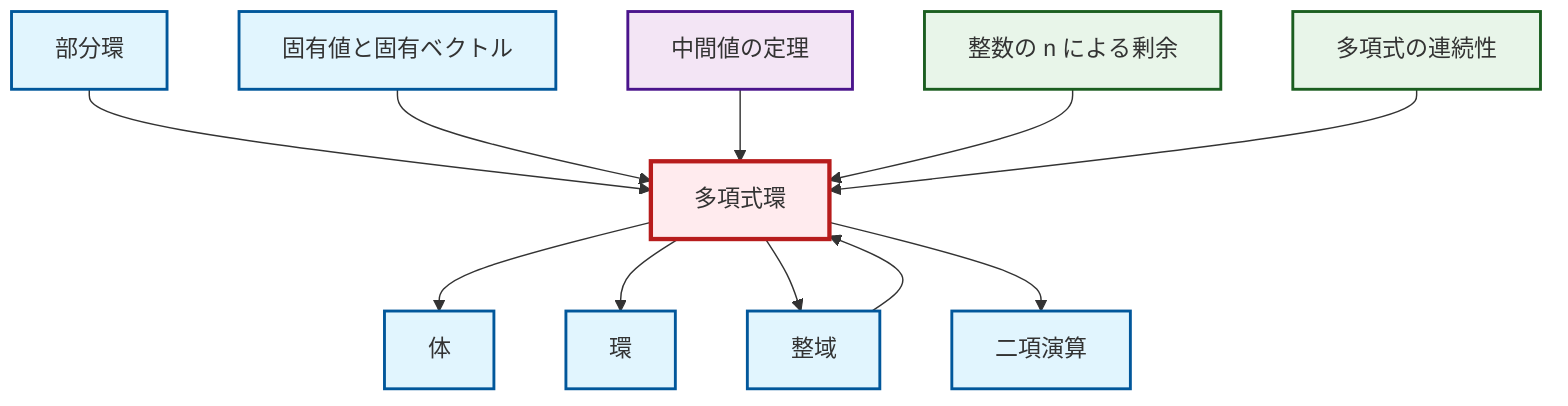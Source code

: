 graph TD
    classDef definition fill:#e1f5fe,stroke:#01579b,stroke-width:2px
    classDef theorem fill:#f3e5f5,stroke:#4a148c,stroke-width:2px
    classDef axiom fill:#fff3e0,stroke:#e65100,stroke-width:2px
    classDef example fill:#e8f5e9,stroke:#1b5e20,stroke-width:2px
    classDef current fill:#ffebee,stroke:#b71c1c,stroke-width:3px
    ex-quotient-integers-mod-n["整数の n による剰余"]:::example
    def-field["体"]:::definition
    def-ring["環"]:::definition
    def-binary-operation["二項演算"]:::definition
    def-eigenvalue-eigenvector["固有値と固有ベクトル"]:::definition
    def-integral-domain["整域"]:::definition
    thm-intermediate-value["中間値の定理"]:::theorem
    ex-polynomial-continuity["多項式の連続性"]:::example
    def-subring["部分環"]:::definition
    def-polynomial-ring["多項式環"]:::definition
    def-subring --> def-polynomial-ring
    def-polynomial-ring --> def-field
    def-polynomial-ring --> def-ring
    def-eigenvalue-eigenvector --> def-polynomial-ring
    def-polynomial-ring --> def-integral-domain
    def-polynomial-ring --> def-binary-operation
    thm-intermediate-value --> def-polynomial-ring
    def-integral-domain --> def-polynomial-ring
    ex-quotient-integers-mod-n --> def-polynomial-ring
    ex-polynomial-continuity --> def-polynomial-ring
    class def-polynomial-ring current